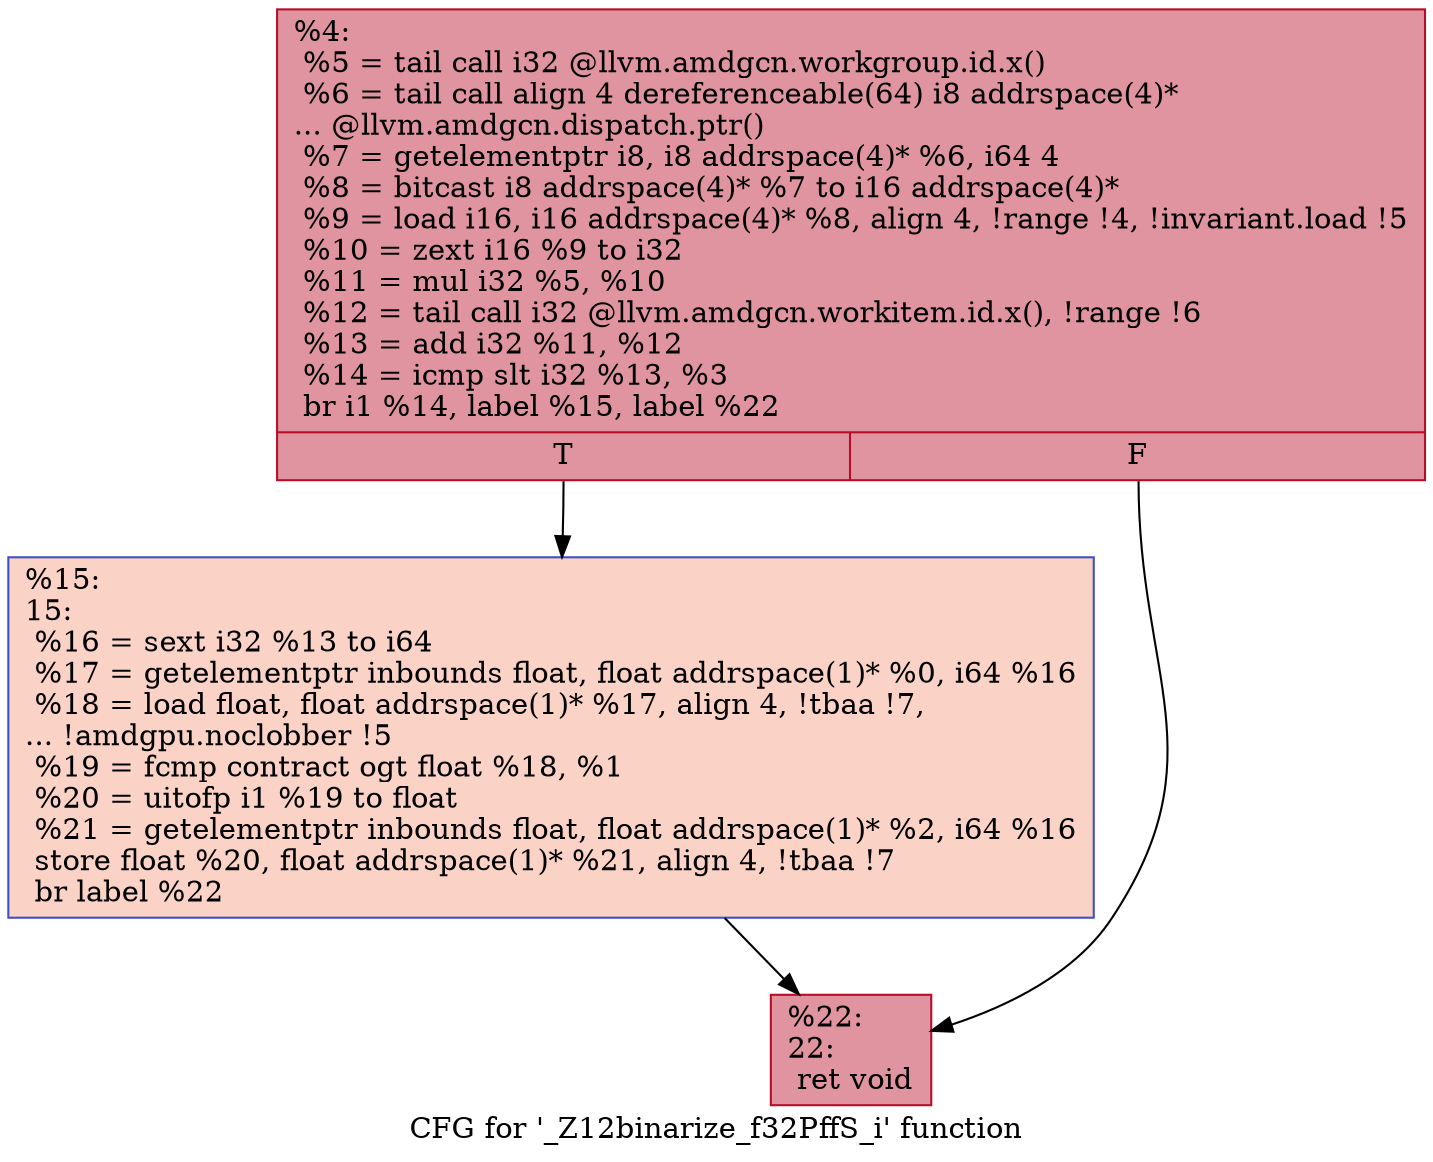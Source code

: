 digraph "CFG for '_Z12binarize_f32PffS_i' function" {
	label="CFG for '_Z12binarize_f32PffS_i' function";

	Node0x5654070 [shape=record,color="#b70d28ff", style=filled, fillcolor="#b70d2870",label="{%4:\l  %5 = tail call i32 @llvm.amdgcn.workgroup.id.x()\l  %6 = tail call align 4 dereferenceable(64) i8 addrspace(4)*\l... @llvm.amdgcn.dispatch.ptr()\l  %7 = getelementptr i8, i8 addrspace(4)* %6, i64 4\l  %8 = bitcast i8 addrspace(4)* %7 to i16 addrspace(4)*\l  %9 = load i16, i16 addrspace(4)* %8, align 4, !range !4, !invariant.load !5\l  %10 = zext i16 %9 to i32\l  %11 = mul i32 %5, %10\l  %12 = tail call i32 @llvm.amdgcn.workitem.id.x(), !range !6\l  %13 = add i32 %11, %12\l  %14 = icmp slt i32 %13, %3\l  br i1 %14, label %15, label %22\l|{<s0>T|<s1>F}}"];
	Node0x5654070:s0 -> Node0x5655f80;
	Node0x5654070:s1 -> Node0x5656010;
	Node0x5655f80 [shape=record,color="#3d50c3ff", style=filled, fillcolor="#f59c7d70",label="{%15:\l15:                                               \l  %16 = sext i32 %13 to i64\l  %17 = getelementptr inbounds float, float addrspace(1)* %0, i64 %16\l  %18 = load float, float addrspace(1)* %17, align 4, !tbaa !7,\l... !amdgpu.noclobber !5\l  %19 = fcmp contract ogt float %18, %1\l  %20 = uitofp i1 %19 to float\l  %21 = getelementptr inbounds float, float addrspace(1)* %2, i64 %16\l  store float %20, float addrspace(1)* %21, align 4, !tbaa !7\l  br label %22\l}"];
	Node0x5655f80 -> Node0x5656010;
	Node0x5656010 [shape=record,color="#b70d28ff", style=filled, fillcolor="#b70d2870",label="{%22:\l22:                                               \l  ret void\l}"];
}
